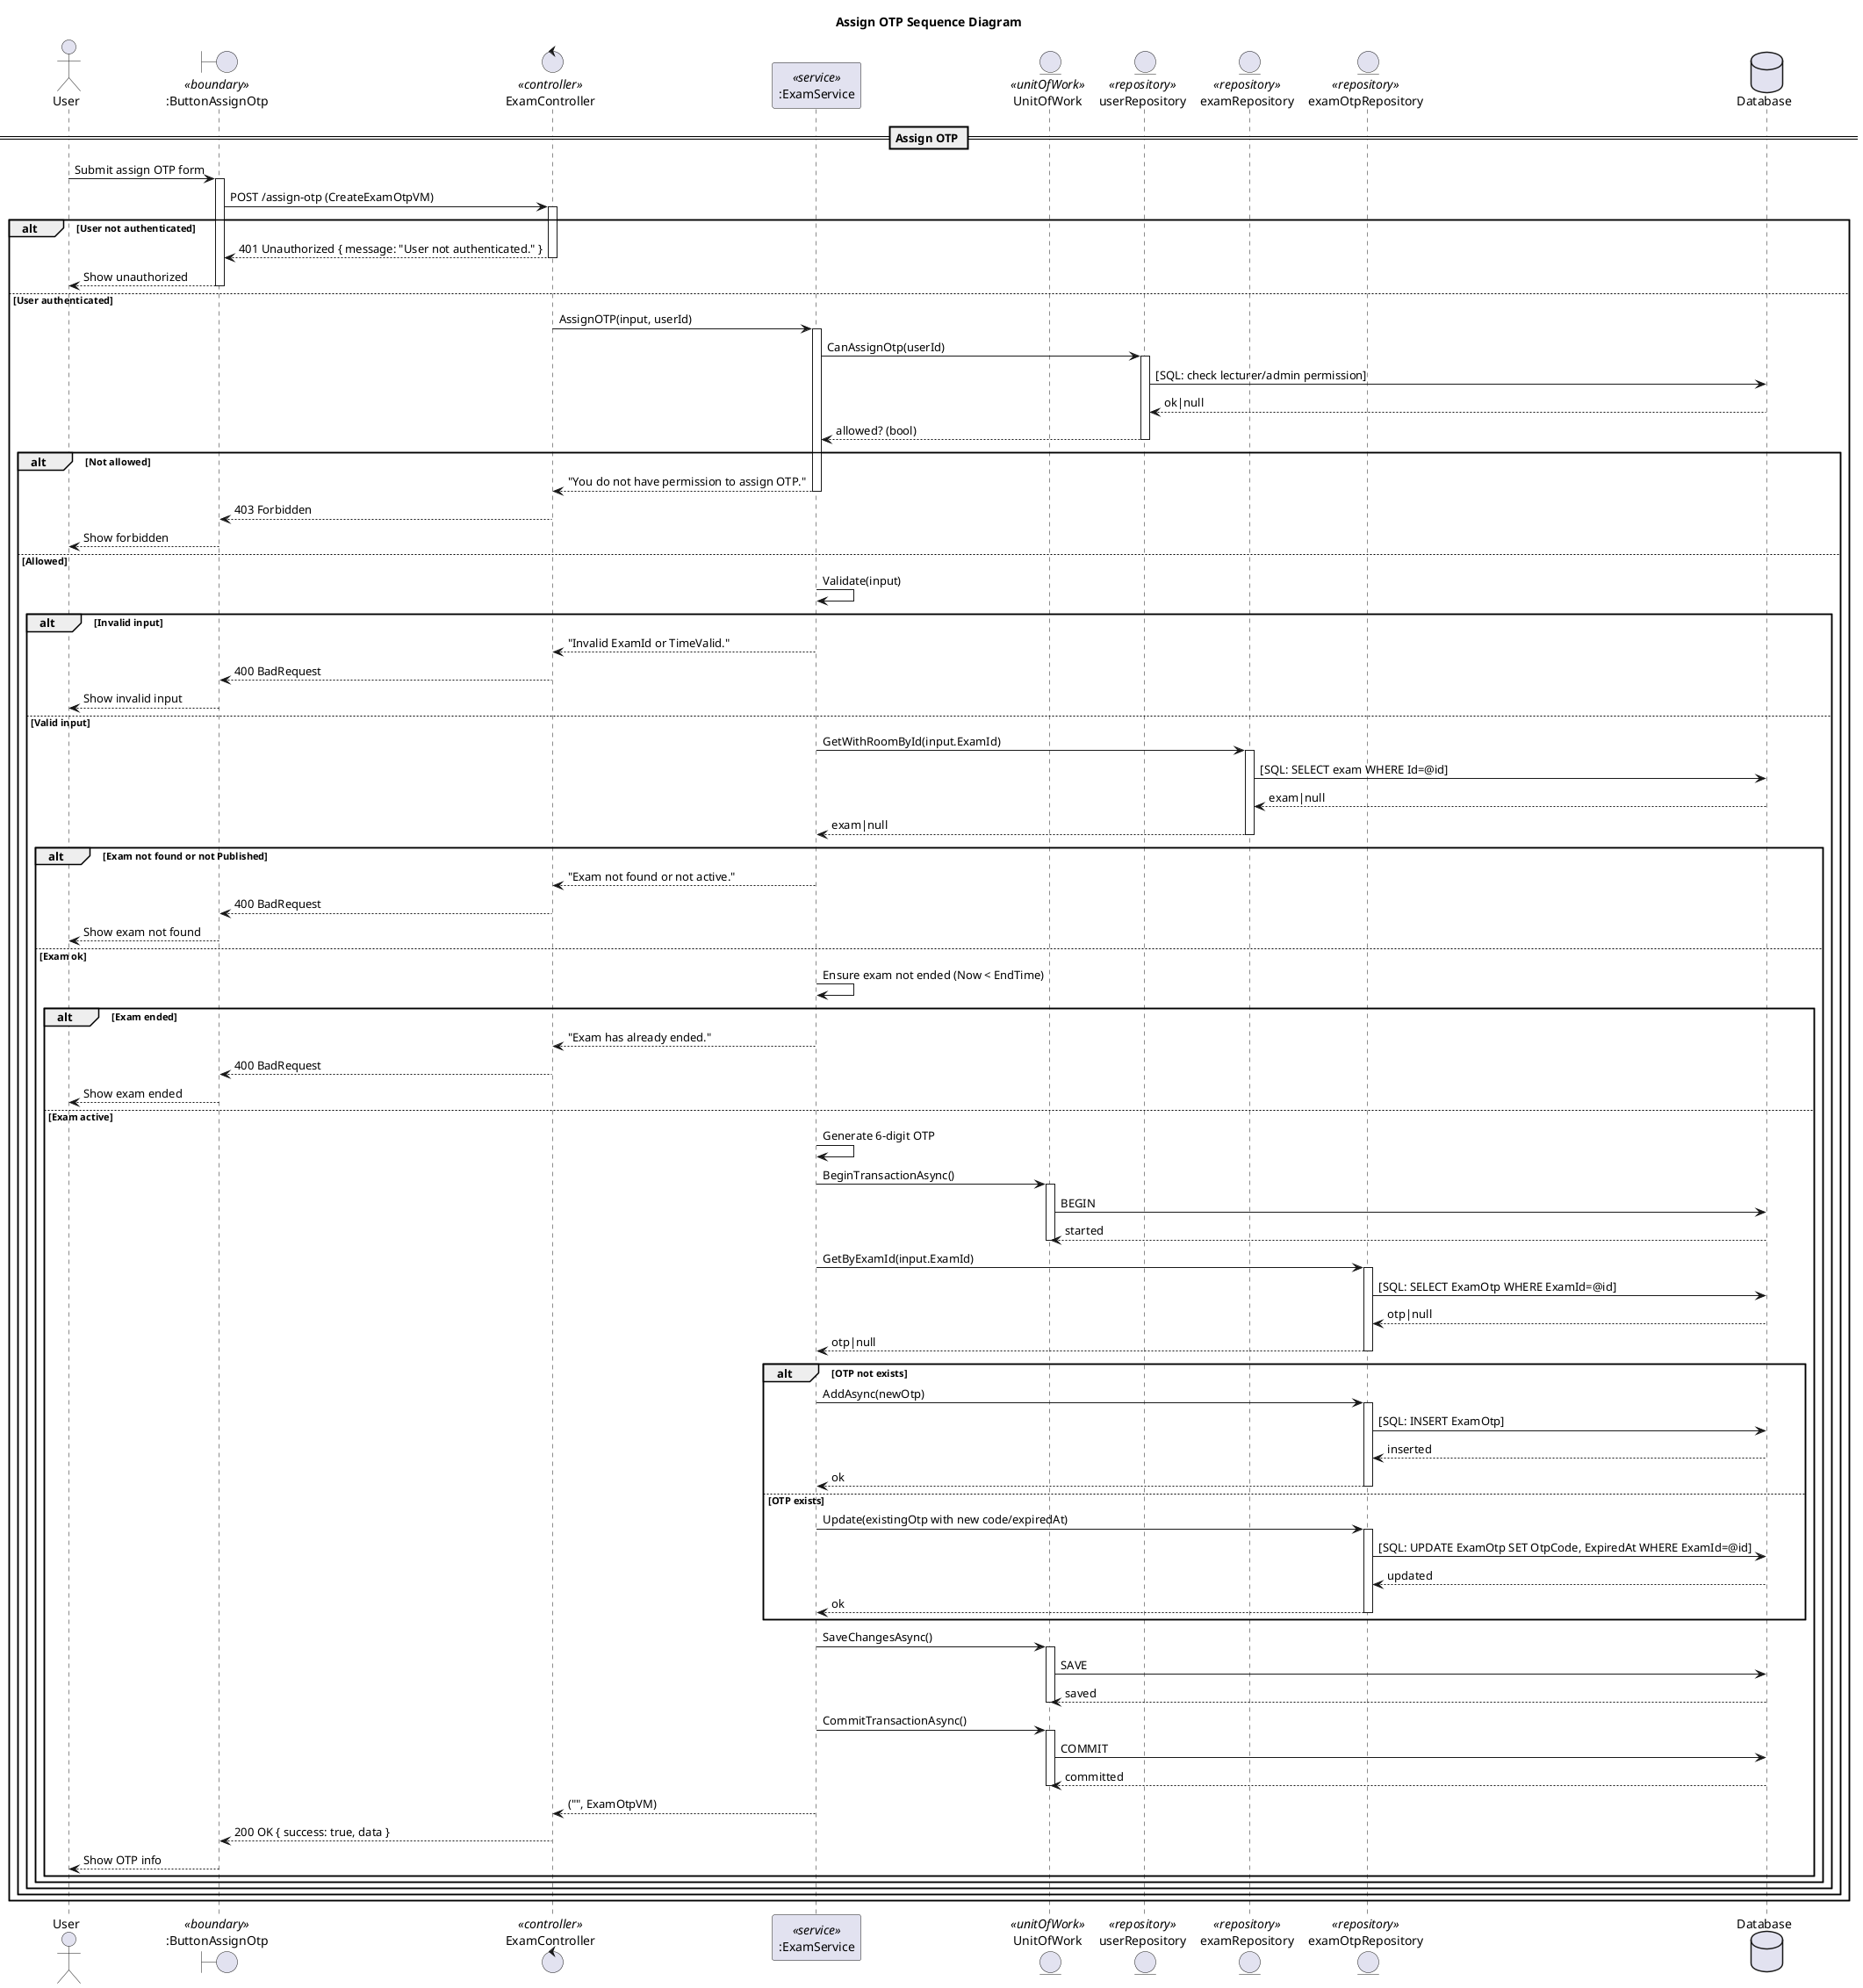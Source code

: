 @startuml
title Assign OTP Sequence Diagram 

actor "User" as Client
boundary ":ButtonAssignOtp" as UI <<boundary>>
control "ExamController" as Controller <<controller>>
participant ":ExamService" as Service <<service>>
entity "UnitOfWork" as UoW <<unitOfWork>>

entity "userRepository" as UserRepo <<repository>>
entity "examRepository" as ExamRepo <<repository>>
entity "examOtpRepository" as OtpRepo <<repository>>

database "Database" as DB

== Assign OTP ==

Client -> UI: Submit assign OTP form
activate UI
UI -> Controller: POST /assign-otp (CreateExamOtpVM)
activate Controller

alt User not authenticated
  Controller --> UI: 401 Unauthorized { message: "User not authenticated." }
  deactivate Controller
  UI --> Client: Show unauthorized
  deactivate UI
else User authenticated
  Controller -> Service: AssignOTP(input, userId)
  activate Service

  '--- Authorization ---
  Service -> UserRepo: CanAssignOtp(userId)
  activate UserRepo
  UserRepo -> DB: [SQL: check lecturer/admin permission]
  DB --> UserRepo: ok|null
  UserRepo --> Service: allowed? (bool)
  deactivate UserRepo

  alt Not allowed
    Service --> Controller: "You do not have permission to assign OTP."
    deactivate Service
    Controller --> UI: 403 Forbidden
    deactivate Controller
    UI --> Client: Show forbidden
    deactivate UI
  else Allowed
    '--- Validate input (ExamId, TimeValid > 0) ---
    Service -> Service: Validate(input)
    alt Invalid input
      Service --> Controller: "Invalid ExamId or TimeValid."
      deactivate Service
      Controller --> UI: 400 BadRequest
      deactivate Controller
      UI --> Client: Show invalid input
      deactivate UI
    else Valid input
      '--- Load exam (must be Published) ---
      Service -> ExamRepo: GetWithRoomById(input.ExamId)
      activate ExamRepo
      ExamRepo -> DB: [SQL: SELECT exam WHERE Id=@id]
      DB --> ExamRepo: exam|null
      ExamRepo --> Service: exam|null
      deactivate ExamRepo

      alt Exam not found or not Published
        Service --> Controller: "Exam not found or not active."
        deactivate Service
        Controller --> UI: 400 BadRequest
        deactivate Controller
        UI --> Client: Show exam not found
        deactivate UI
      else Exam ok
        '--- Check end time ---
        Service -> Service: Ensure exam not ended (Now < EndTime)
        alt Exam ended
          Service --> Controller: "Exam has already ended."
          deactivate Service
          Controller --> UI: 400 BadRequest
          deactivate Controller
          UI --> Client: Show exam ended
          deactivate UI
        else Exam active
          '--- Generate OTP & upsert ---
          Service -> Service: Generate 6-digit OTP

          Service -> UoW: BeginTransactionAsync()
          activate UoW
          UoW -> DB: BEGIN
          DB --> UoW: started
          deactivate UoW

          ' Try get existing OTP
          Service -> OtpRepo: GetByExamId(input.ExamId)
          activate OtpRepo
          OtpRepo -> DB: [SQL: SELECT ExamOtp WHERE ExamId=@id]
          DB --> OtpRepo: otp|null
          OtpRepo --> Service: otp|null
          deactivate OtpRepo

          alt OTP not exists
            Service -> OtpRepo: AddAsync(newOtp)
            activate OtpRepo
            OtpRepo -> DB: [SQL: INSERT ExamOtp]
            DB --> OtpRepo: inserted
            OtpRepo --> Service: ok
            deactivate OtpRepo
          else OTP exists
            Service -> OtpRepo: Update(existingOtp with new code/expiredAt)
            activate OtpRepo
            OtpRepo -> DB: [SQL: UPDATE ExamOtp SET OtpCode, ExpiredAt WHERE ExamId=@id]
            DB --> OtpRepo: updated
            OtpRepo --> Service: ok
            deactivate OtpRepo
          end alt

          ' Persist
          Service -> UoW: SaveChangesAsync()
          activate UoW
          UoW -> DB: SAVE
          DB --> UoW: saved
          deactivate UoW

          ' Commit
          Service -> UoW: CommitTransactionAsync()
          activate UoW
          UoW -> DB: COMMIT
          DB --> UoW: committed
          deactivate UoW

          Service --> Controller: ("", ExamOtpVM)
          deactivate Service
          Controller --> UI: 200 OK { success: true, data }
          deactivate Controller
          UI --> Client: Show OTP info
          deactivate UI
        end alt
      end alt
    end alt
  end alt
end alt
@enduml
